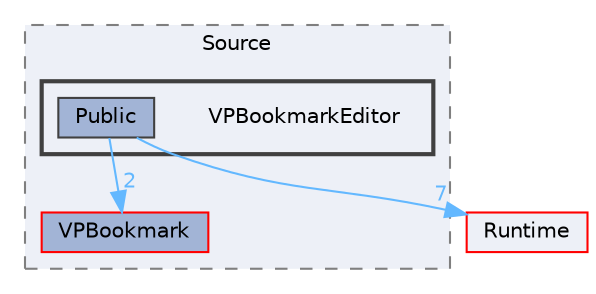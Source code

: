 digraph "VPBookmarkEditor"
{
 // INTERACTIVE_SVG=YES
 // LATEX_PDF_SIZE
  bgcolor="transparent";
  edge [fontname=Helvetica,fontsize=10,labelfontname=Helvetica,labelfontsize=10];
  node [fontname=Helvetica,fontsize=10,shape=box,height=0.2,width=0.4];
  compound=true
  subgraph clusterdir_514060e236dc79294357f1d40abfad9d {
    graph [ bgcolor="#edf0f7", pencolor="grey50", label="Source", fontname=Helvetica,fontsize=10 style="filled,dashed", URL="dir_514060e236dc79294357f1d40abfad9d.html",tooltip=""]
  dir_445de3fd50adb406ea2a1bdf31af6f4c [label="VPBookmark", fillcolor="#a2b4d6", color="red", style="filled", URL="dir_445de3fd50adb406ea2a1bdf31af6f4c.html",tooltip=""];
  subgraph clusterdir_3d3c83de6a8d4aec50d5fa08c69598ca {
    graph [ bgcolor="#edf0f7", pencolor="grey25", label="", fontname=Helvetica,fontsize=10 style="filled,bold", URL="dir_3d3c83de6a8d4aec50d5fa08c69598ca.html",tooltip=""]
    dir_3d3c83de6a8d4aec50d5fa08c69598ca [shape=plaintext, label="VPBookmarkEditor"];
  dir_726115db5625b08e1dc758f369b32941 [label="Public", fillcolor="#a2b4d6", color="grey25", style="filled", URL="dir_726115db5625b08e1dc758f369b32941.html",tooltip=""];
  }
  }
  dir_7536b172fbd480bfd146a1b1acd6856b [label="Runtime", fillcolor="#edf0f7", color="red", style="filled", URL="dir_7536b172fbd480bfd146a1b1acd6856b.html",tooltip=""];
  dir_726115db5625b08e1dc758f369b32941->dir_445de3fd50adb406ea2a1bdf31af6f4c [headlabel="2", labeldistance=1.5 headhref="dir_000828_001267.html" href="dir_000828_001267.html" color="steelblue1" fontcolor="steelblue1"];
  dir_726115db5625b08e1dc758f369b32941->dir_7536b172fbd480bfd146a1b1acd6856b [headlabel="7", labeldistance=1.5 headhref="dir_000828_000984.html" href="dir_000828_000984.html" color="steelblue1" fontcolor="steelblue1"];
}
